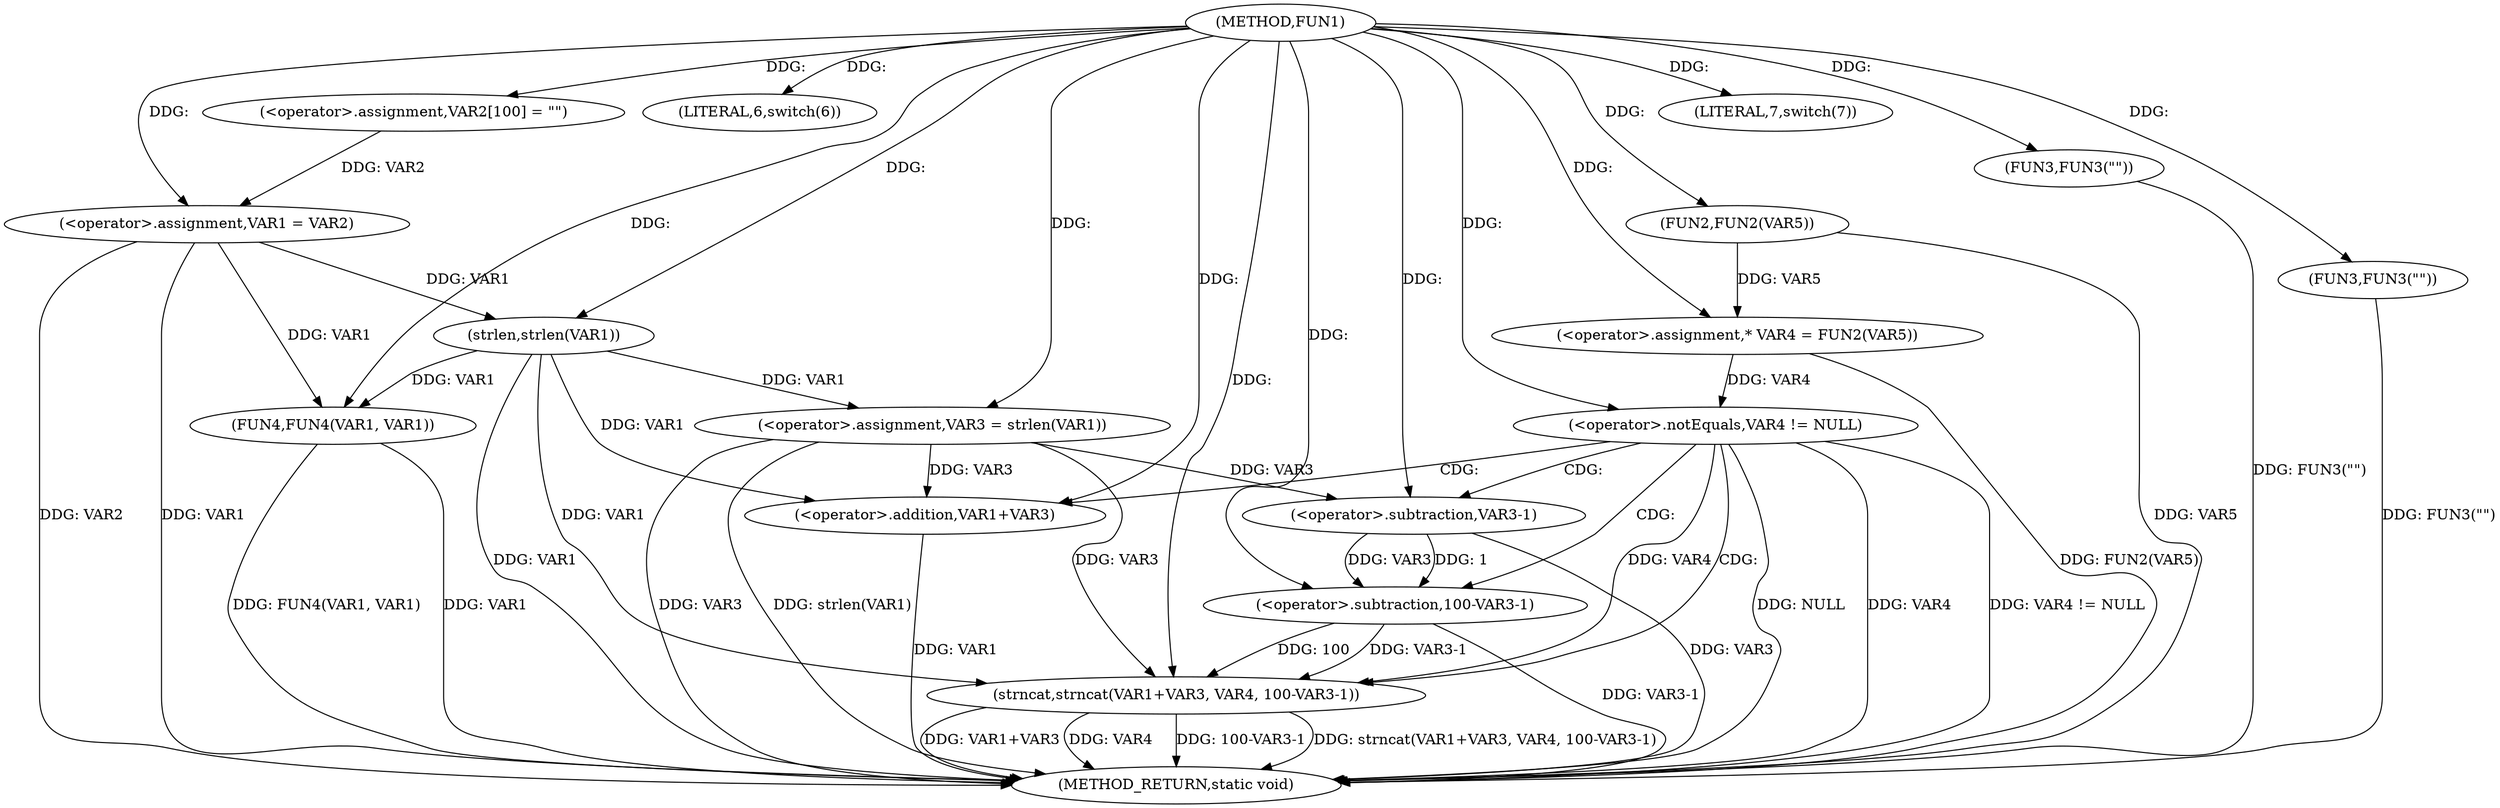 digraph FUN1 {  
"1000100" [label = "(METHOD,FUN1)" ]
"1000157" [label = "(METHOD_RETURN,static void)" ]
"1000104" [label = "(<operator>.assignment,VAR2[100] = \"\")" ]
"1000107" [label = "(<operator>.assignment,VAR1 = VAR2)" ]
"1000111" [label = "(LITERAL,6,switch(6))" ]
"1000116" [label = "(<operator>.assignment,VAR3 = strlen(VAR1))" ]
"1000118" [label = "(strlen,strlen(VAR1))" ]
"1000121" [label = "(<operator>.assignment,* VAR4 = FUN2(VAR5))" ]
"1000123" [label = "(FUN2,FUN2(VAR5))" ]
"1000126" [label = "(<operator>.notEquals,VAR4 != NULL)" ]
"1000130" [label = "(strncat,strncat(VAR1+VAR3, VAR4, 100-VAR3-1))" ]
"1000131" [label = "(<operator>.addition,VAR1+VAR3)" ]
"1000135" [label = "(<operator>.subtraction,100-VAR3-1)" ]
"1000137" [label = "(<operator>.subtraction,VAR3-1)" ]
"1000142" [label = "(FUN3,FUN3(\"\"))" ]
"1000146" [label = "(LITERAL,7,switch(7))" ]
"1000149" [label = "(FUN4,FUN4(VAR1, VAR1))" ]
"1000154" [label = "(FUN3,FUN3(\"\"))" ]
  "1000116" -> "1000157"  [ label = "DDG: VAR3"] 
  "1000142" -> "1000157"  [ label = "DDG: FUN3(\"\")"] 
  "1000107" -> "1000157"  [ label = "DDG: VAR1"] 
  "1000130" -> "1000157"  [ label = "DDG: VAR4"] 
  "1000149" -> "1000157"  [ label = "DDG: FUN4(VAR1, VAR1)"] 
  "1000126" -> "1000157"  [ label = "DDG: VAR4"] 
  "1000116" -> "1000157"  [ label = "DDG: strlen(VAR1)"] 
  "1000154" -> "1000157"  [ label = "DDG: FUN3(\"\")"] 
  "1000130" -> "1000157"  [ label = "DDG: 100-VAR3-1"] 
  "1000149" -> "1000157"  [ label = "DDG: VAR1"] 
  "1000118" -> "1000157"  [ label = "DDG: VAR1"] 
  "1000130" -> "1000157"  [ label = "DDG: strncat(VAR1+VAR3, VAR4, 100-VAR3-1)"] 
  "1000126" -> "1000157"  [ label = "DDG: VAR4 != NULL"] 
  "1000121" -> "1000157"  [ label = "DDG: FUN2(VAR5)"] 
  "1000131" -> "1000157"  [ label = "DDG: VAR1"] 
  "1000126" -> "1000157"  [ label = "DDG: NULL"] 
  "1000137" -> "1000157"  [ label = "DDG: VAR3"] 
  "1000135" -> "1000157"  [ label = "DDG: VAR3-1"] 
  "1000107" -> "1000157"  [ label = "DDG: VAR2"] 
  "1000130" -> "1000157"  [ label = "DDG: VAR1+VAR3"] 
  "1000123" -> "1000157"  [ label = "DDG: VAR5"] 
  "1000100" -> "1000104"  [ label = "DDG: "] 
  "1000104" -> "1000107"  [ label = "DDG: VAR2"] 
  "1000100" -> "1000107"  [ label = "DDG: "] 
  "1000100" -> "1000111"  [ label = "DDG: "] 
  "1000118" -> "1000116"  [ label = "DDG: VAR1"] 
  "1000100" -> "1000116"  [ label = "DDG: "] 
  "1000107" -> "1000118"  [ label = "DDG: VAR1"] 
  "1000100" -> "1000118"  [ label = "DDG: "] 
  "1000123" -> "1000121"  [ label = "DDG: VAR5"] 
  "1000100" -> "1000121"  [ label = "DDG: "] 
  "1000100" -> "1000123"  [ label = "DDG: "] 
  "1000121" -> "1000126"  [ label = "DDG: VAR4"] 
  "1000100" -> "1000126"  [ label = "DDG: "] 
  "1000118" -> "1000130"  [ label = "DDG: VAR1"] 
  "1000100" -> "1000130"  [ label = "DDG: "] 
  "1000116" -> "1000130"  [ label = "DDG: VAR3"] 
  "1000118" -> "1000131"  [ label = "DDG: VAR1"] 
  "1000100" -> "1000131"  [ label = "DDG: "] 
  "1000116" -> "1000131"  [ label = "DDG: VAR3"] 
  "1000126" -> "1000130"  [ label = "DDG: VAR4"] 
  "1000135" -> "1000130"  [ label = "DDG: 100"] 
  "1000135" -> "1000130"  [ label = "DDG: VAR3-1"] 
  "1000100" -> "1000135"  [ label = "DDG: "] 
  "1000137" -> "1000135"  [ label = "DDG: VAR3"] 
  "1000137" -> "1000135"  [ label = "DDG: 1"] 
  "1000100" -> "1000137"  [ label = "DDG: "] 
  "1000116" -> "1000137"  [ label = "DDG: VAR3"] 
  "1000100" -> "1000142"  [ label = "DDG: "] 
  "1000100" -> "1000146"  [ label = "DDG: "] 
  "1000107" -> "1000149"  [ label = "DDG: VAR1"] 
  "1000118" -> "1000149"  [ label = "DDG: VAR1"] 
  "1000100" -> "1000149"  [ label = "DDG: "] 
  "1000100" -> "1000154"  [ label = "DDG: "] 
  "1000126" -> "1000131"  [ label = "CDG: "] 
  "1000126" -> "1000137"  [ label = "CDG: "] 
  "1000126" -> "1000130"  [ label = "CDG: "] 
  "1000126" -> "1000135"  [ label = "CDG: "] 
}
